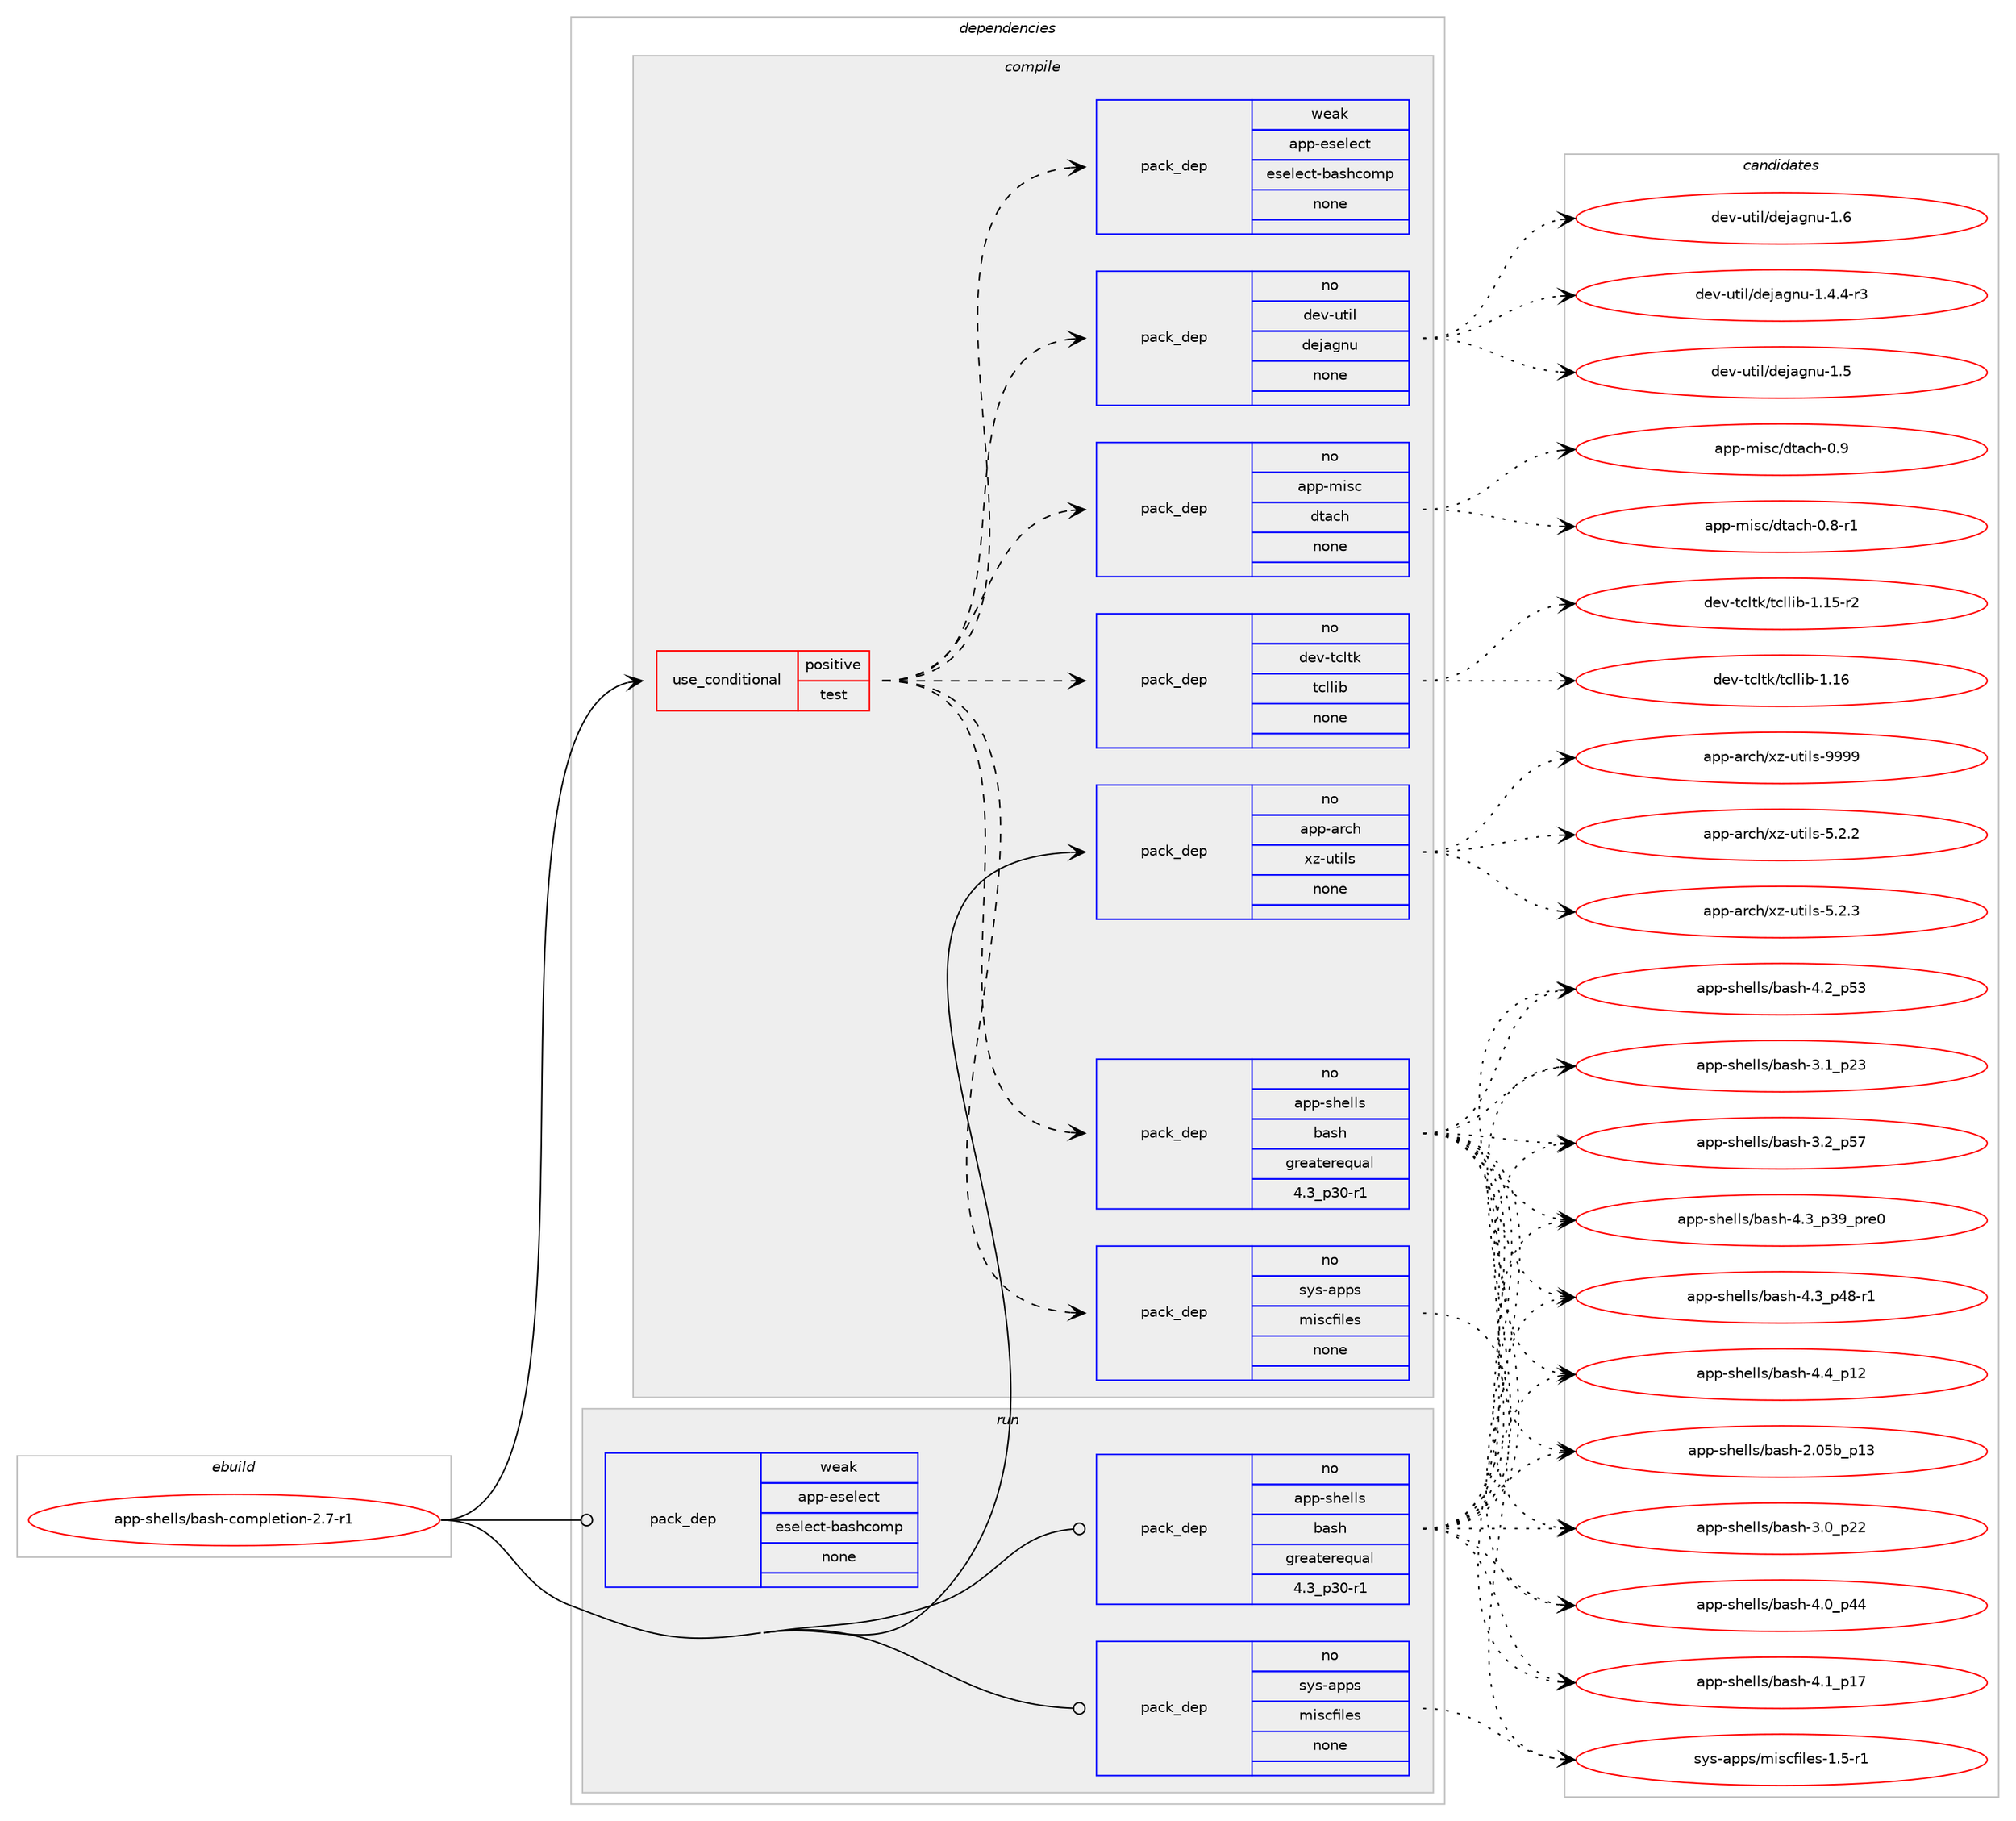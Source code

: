 digraph prolog {

# *************
# Graph options
# *************

newrank=true;
concentrate=true;
compound=true;
graph [rankdir=LR,fontname=Helvetica,fontsize=10,ranksep=1.5];#, ranksep=2.5, nodesep=0.2];
edge  [arrowhead=vee];
node  [fontname=Helvetica,fontsize=10];

# **********
# The ebuild
# **********

subgraph cluster_leftcol {
color=gray;
rank=same;
label=<<i>ebuild</i>>;
id [label="app-shells/bash-completion-2.7-r1", color=red, width=4, href="../app-shells/bash-completion-2.7-r1.svg"];
}

# ****************
# The dependencies
# ****************

subgraph cluster_midcol {
color=gray;
label=<<i>dependencies</i>>;
subgraph cluster_compile {
fillcolor="#eeeeee";
style=filled;
label=<<i>compile</i>>;
subgraph cond14226 {
dependency54911 [label=<<TABLE BORDER="0" CELLBORDER="1" CELLSPACING="0" CELLPADDING="4"><TR><TD ROWSPAN="3" CELLPADDING="10">use_conditional</TD></TR><TR><TD>positive</TD></TR><TR><TD>test</TD></TR></TABLE>>, shape=none, color=red];
subgraph pack39696 {
dependency54912 [label=<<TABLE BORDER="0" CELLBORDER="1" CELLSPACING="0" CELLPADDING="4" WIDTH="220"><TR><TD ROWSPAN="6" CELLPADDING="30">pack_dep</TD></TR><TR><TD WIDTH="110">no</TD></TR><TR><TD>app-shells</TD></TR><TR><TD>bash</TD></TR><TR><TD>greaterequal</TD></TR><TR><TD>4.3_p30-r1</TD></TR></TABLE>>, shape=none, color=blue];
}
dependency54911:e -> dependency54912:w [weight=20,style="dashed",arrowhead="vee"];
subgraph pack39697 {
dependency54913 [label=<<TABLE BORDER="0" CELLBORDER="1" CELLSPACING="0" CELLPADDING="4" WIDTH="220"><TR><TD ROWSPAN="6" CELLPADDING="30">pack_dep</TD></TR><TR><TD WIDTH="110">no</TD></TR><TR><TD>sys-apps</TD></TR><TR><TD>miscfiles</TD></TR><TR><TD>none</TD></TR><TR><TD></TD></TR></TABLE>>, shape=none, color=blue];
}
dependency54911:e -> dependency54913:w [weight=20,style="dashed",arrowhead="vee"];
subgraph pack39698 {
dependency54914 [label=<<TABLE BORDER="0" CELLBORDER="1" CELLSPACING="0" CELLPADDING="4" WIDTH="220"><TR><TD ROWSPAN="6" CELLPADDING="30">pack_dep</TD></TR><TR><TD WIDTH="110">weak</TD></TR><TR><TD>app-eselect</TD></TR><TR><TD>eselect-bashcomp</TD></TR><TR><TD>none</TD></TR><TR><TD></TD></TR></TABLE>>, shape=none, color=blue];
}
dependency54911:e -> dependency54914:w [weight=20,style="dashed",arrowhead="vee"];
subgraph pack39699 {
dependency54915 [label=<<TABLE BORDER="0" CELLBORDER="1" CELLSPACING="0" CELLPADDING="4" WIDTH="220"><TR><TD ROWSPAN="6" CELLPADDING="30">pack_dep</TD></TR><TR><TD WIDTH="110">no</TD></TR><TR><TD>app-misc</TD></TR><TR><TD>dtach</TD></TR><TR><TD>none</TD></TR><TR><TD></TD></TR></TABLE>>, shape=none, color=blue];
}
dependency54911:e -> dependency54915:w [weight=20,style="dashed",arrowhead="vee"];
subgraph pack39700 {
dependency54916 [label=<<TABLE BORDER="0" CELLBORDER="1" CELLSPACING="0" CELLPADDING="4" WIDTH="220"><TR><TD ROWSPAN="6" CELLPADDING="30">pack_dep</TD></TR><TR><TD WIDTH="110">no</TD></TR><TR><TD>dev-util</TD></TR><TR><TD>dejagnu</TD></TR><TR><TD>none</TD></TR><TR><TD></TD></TR></TABLE>>, shape=none, color=blue];
}
dependency54911:e -> dependency54916:w [weight=20,style="dashed",arrowhead="vee"];
subgraph pack39701 {
dependency54917 [label=<<TABLE BORDER="0" CELLBORDER="1" CELLSPACING="0" CELLPADDING="4" WIDTH="220"><TR><TD ROWSPAN="6" CELLPADDING="30">pack_dep</TD></TR><TR><TD WIDTH="110">no</TD></TR><TR><TD>dev-tcltk</TD></TR><TR><TD>tcllib</TD></TR><TR><TD>none</TD></TR><TR><TD></TD></TR></TABLE>>, shape=none, color=blue];
}
dependency54911:e -> dependency54917:w [weight=20,style="dashed",arrowhead="vee"];
}
id:e -> dependency54911:w [weight=20,style="solid",arrowhead="vee"];
subgraph pack39702 {
dependency54918 [label=<<TABLE BORDER="0" CELLBORDER="1" CELLSPACING="0" CELLPADDING="4" WIDTH="220"><TR><TD ROWSPAN="6" CELLPADDING="30">pack_dep</TD></TR><TR><TD WIDTH="110">no</TD></TR><TR><TD>app-arch</TD></TR><TR><TD>xz-utils</TD></TR><TR><TD>none</TD></TR><TR><TD></TD></TR></TABLE>>, shape=none, color=blue];
}
id:e -> dependency54918:w [weight=20,style="solid",arrowhead="vee"];
}
subgraph cluster_compileandrun {
fillcolor="#eeeeee";
style=filled;
label=<<i>compile and run</i>>;
}
subgraph cluster_run {
fillcolor="#eeeeee";
style=filled;
label=<<i>run</i>>;
subgraph pack39703 {
dependency54919 [label=<<TABLE BORDER="0" CELLBORDER="1" CELLSPACING="0" CELLPADDING="4" WIDTH="220"><TR><TD ROWSPAN="6" CELLPADDING="30">pack_dep</TD></TR><TR><TD WIDTH="110">no</TD></TR><TR><TD>app-shells</TD></TR><TR><TD>bash</TD></TR><TR><TD>greaterequal</TD></TR><TR><TD>4.3_p30-r1</TD></TR></TABLE>>, shape=none, color=blue];
}
id:e -> dependency54919:w [weight=20,style="solid",arrowhead="odot"];
subgraph pack39704 {
dependency54920 [label=<<TABLE BORDER="0" CELLBORDER="1" CELLSPACING="0" CELLPADDING="4" WIDTH="220"><TR><TD ROWSPAN="6" CELLPADDING="30">pack_dep</TD></TR><TR><TD WIDTH="110">no</TD></TR><TR><TD>sys-apps</TD></TR><TR><TD>miscfiles</TD></TR><TR><TD>none</TD></TR><TR><TD></TD></TR></TABLE>>, shape=none, color=blue];
}
id:e -> dependency54920:w [weight=20,style="solid",arrowhead="odot"];
subgraph pack39705 {
dependency54921 [label=<<TABLE BORDER="0" CELLBORDER="1" CELLSPACING="0" CELLPADDING="4" WIDTH="220"><TR><TD ROWSPAN="6" CELLPADDING="30">pack_dep</TD></TR><TR><TD WIDTH="110">weak</TD></TR><TR><TD>app-eselect</TD></TR><TR><TD>eselect-bashcomp</TD></TR><TR><TD>none</TD></TR><TR><TD></TD></TR></TABLE>>, shape=none, color=blue];
}
id:e -> dependency54921:w [weight=20,style="solid",arrowhead="odot"];
}
}

# **************
# The candidates
# **************

subgraph cluster_choices {
rank=same;
color=gray;
label=<<i>candidates</i>>;

subgraph choice39696 {
color=black;
nodesep=1;
choice9711211245115104101108108115479897115104455046485398951124951 [label="app-shells/bash-2.05b_p13", color=red, width=4,href="../app-shells/bash-2.05b_p13.svg"];
choice971121124511510410110810811547989711510445514648951125050 [label="app-shells/bash-3.0_p22", color=red, width=4,href="../app-shells/bash-3.0_p22.svg"];
choice971121124511510410110810811547989711510445514649951125051 [label="app-shells/bash-3.1_p23", color=red, width=4,href="../app-shells/bash-3.1_p23.svg"];
choice971121124511510410110810811547989711510445514650951125355 [label="app-shells/bash-3.2_p57", color=red, width=4,href="../app-shells/bash-3.2_p57.svg"];
choice971121124511510410110810811547989711510445524648951125252 [label="app-shells/bash-4.0_p44", color=red, width=4,href="../app-shells/bash-4.0_p44.svg"];
choice971121124511510410110810811547989711510445524649951124955 [label="app-shells/bash-4.1_p17", color=red, width=4,href="../app-shells/bash-4.1_p17.svg"];
choice971121124511510410110810811547989711510445524650951125351 [label="app-shells/bash-4.2_p53", color=red, width=4,href="../app-shells/bash-4.2_p53.svg"];
choice9711211245115104101108108115479897115104455246519511251579511211410148 [label="app-shells/bash-4.3_p39_pre0", color=red, width=4,href="../app-shells/bash-4.3_p39_pre0.svg"];
choice9711211245115104101108108115479897115104455246519511252564511449 [label="app-shells/bash-4.3_p48-r1", color=red, width=4,href="../app-shells/bash-4.3_p48-r1.svg"];
choice971121124511510410110810811547989711510445524652951124950 [label="app-shells/bash-4.4_p12", color=red, width=4,href="../app-shells/bash-4.4_p12.svg"];
dependency54912:e -> choice9711211245115104101108108115479897115104455046485398951124951:w [style=dotted,weight="100"];
dependency54912:e -> choice971121124511510410110810811547989711510445514648951125050:w [style=dotted,weight="100"];
dependency54912:e -> choice971121124511510410110810811547989711510445514649951125051:w [style=dotted,weight="100"];
dependency54912:e -> choice971121124511510410110810811547989711510445514650951125355:w [style=dotted,weight="100"];
dependency54912:e -> choice971121124511510410110810811547989711510445524648951125252:w [style=dotted,weight="100"];
dependency54912:e -> choice971121124511510410110810811547989711510445524649951124955:w [style=dotted,weight="100"];
dependency54912:e -> choice971121124511510410110810811547989711510445524650951125351:w [style=dotted,weight="100"];
dependency54912:e -> choice9711211245115104101108108115479897115104455246519511251579511211410148:w [style=dotted,weight="100"];
dependency54912:e -> choice9711211245115104101108108115479897115104455246519511252564511449:w [style=dotted,weight="100"];
dependency54912:e -> choice971121124511510410110810811547989711510445524652951124950:w [style=dotted,weight="100"];
}
subgraph choice39697 {
color=black;
nodesep=1;
choice11512111545971121121154710910511599102105108101115454946534511449 [label="sys-apps/miscfiles-1.5-r1", color=red, width=4,href="../sys-apps/miscfiles-1.5-r1.svg"];
dependency54913:e -> choice11512111545971121121154710910511599102105108101115454946534511449:w [style=dotted,weight="100"];
}
subgraph choice39698 {
color=black;
nodesep=1;
}
subgraph choice39699 {
color=black;
nodesep=1;
choice971121124510910511599471001169799104454846564511449 [label="app-misc/dtach-0.8-r1", color=red, width=4,href="../app-misc/dtach-0.8-r1.svg"];
choice97112112451091051159947100116979910445484657 [label="app-misc/dtach-0.9", color=red, width=4,href="../app-misc/dtach-0.9.svg"];
dependency54915:e -> choice971121124510910511599471001169799104454846564511449:w [style=dotted,weight="100"];
dependency54915:e -> choice97112112451091051159947100116979910445484657:w [style=dotted,weight="100"];
}
subgraph choice39700 {
color=black;
nodesep=1;
choice1001011184511711610510847100101106971031101174549465246524511451 [label="dev-util/dejagnu-1.4.4-r3", color=red, width=4,href="../dev-util/dejagnu-1.4.4-r3.svg"];
choice10010111845117116105108471001011069710311011745494653 [label="dev-util/dejagnu-1.5", color=red, width=4,href="../dev-util/dejagnu-1.5.svg"];
choice10010111845117116105108471001011069710311011745494654 [label="dev-util/dejagnu-1.6", color=red, width=4,href="../dev-util/dejagnu-1.6.svg"];
dependency54916:e -> choice1001011184511711610510847100101106971031101174549465246524511451:w [style=dotted,weight="100"];
dependency54916:e -> choice10010111845117116105108471001011069710311011745494653:w [style=dotted,weight="100"];
dependency54916:e -> choice10010111845117116105108471001011069710311011745494654:w [style=dotted,weight="100"];
}
subgraph choice39701 {
color=black;
nodesep=1;
choice100101118451169910811610747116991081081059845494649534511450 [label="dev-tcltk/tcllib-1.15-r2", color=red, width=4,href="../dev-tcltk/tcllib-1.15-r2.svg"];
choice10010111845116991081161074711699108108105984549464954 [label="dev-tcltk/tcllib-1.16", color=red, width=4,href="../dev-tcltk/tcllib-1.16.svg"];
dependency54917:e -> choice100101118451169910811610747116991081081059845494649534511450:w [style=dotted,weight="100"];
dependency54917:e -> choice10010111845116991081161074711699108108105984549464954:w [style=dotted,weight="100"];
}
subgraph choice39702 {
color=black;
nodesep=1;
choice971121124597114991044712012245117116105108115455346504650 [label="app-arch/xz-utils-5.2.2", color=red, width=4,href="../app-arch/xz-utils-5.2.2.svg"];
choice971121124597114991044712012245117116105108115455346504651 [label="app-arch/xz-utils-5.2.3", color=red, width=4,href="../app-arch/xz-utils-5.2.3.svg"];
choice9711211245971149910447120122451171161051081154557575757 [label="app-arch/xz-utils-9999", color=red, width=4,href="../app-arch/xz-utils-9999.svg"];
dependency54918:e -> choice971121124597114991044712012245117116105108115455346504650:w [style=dotted,weight="100"];
dependency54918:e -> choice971121124597114991044712012245117116105108115455346504651:w [style=dotted,weight="100"];
dependency54918:e -> choice9711211245971149910447120122451171161051081154557575757:w [style=dotted,weight="100"];
}
subgraph choice39703 {
color=black;
nodesep=1;
choice9711211245115104101108108115479897115104455046485398951124951 [label="app-shells/bash-2.05b_p13", color=red, width=4,href="../app-shells/bash-2.05b_p13.svg"];
choice971121124511510410110810811547989711510445514648951125050 [label="app-shells/bash-3.0_p22", color=red, width=4,href="../app-shells/bash-3.0_p22.svg"];
choice971121124511510410110810811547989711510445514649951125051 [label="app-shells/bash-3.1_p23", color=red, width=4,href="../app-shells/bash-3.1_p23.svg"];
choice971121124511510410110810811547989711510445514650951125355 [label="app-shells/bash-3.2_p57", color=red, width=4,href="../app-shells/bash-3.2_p57.svg"];
choice971121124511510410110810811547989711510445524648951125252 [label="app-shells/bash-4.0_p44", color=red, width=4,href="../app-shells/bash-4.0_p44.svg"];
choice971121124511510410110810811547989711510445524649951124955 [label="app-shells/bash-4.1_p17", color=red, width=4,href="../app-shells/bash-4.1_p17.svg"];
choice971121124511510410110810811547989711510445524650951125351 [label="app-shells/bash-4.2_p53", color=red, width=4,href="../app-shells/bash-4.2_p53.svg"];
choice9711211245115104101108108115479897115104455246519511251579511211410148 [label="app-shells/bash-4.3_p39_pre0", color=red, width=4,href="../app-shells/bash-4.3_p39_pre0.svg"];
choice9711211245115104101108108115479897115104455246519511252564511449 [label="app-shells/bash-4.3_p48-r1", color=red, width=4,href="../app-shells/bash-4.3_p48-r1.svg"];
choice971121124511510410110810811547989711510445524652951124950 [label="app-shells/bash-4.4_p12", color=red, width=4,href="../app-shells/bash-4.4_p12.svg"];
dependency54919:e -> choice9711211245115104101108108115479897115104455046485398951124951:w [style=dotted,weight="100"];
dependency54919:e -> choice971121124511510410110810811547989711510445514648951125050:w [style=dotted,weight="100"];
dependency54919:e -> choice971121124511510410110810811547989711510445514649951125051:w [style=dotted,weight="100"];
dependency54919:e -> choice971121124511510410110810811547989711510445514650951125355:w [style=dotted,weight="100"];
dependency54919:e -> choice971121124511510410110810811547989711510445524648951125252:w [style=dotted,weight="100"];
dependency54919:e -> choice971121124511510410110810811547989711510445524649951124955:w [style=dotted,weight="100"];
dependency54919:e -> choice971121124511510410110810811547989711510445524650951125351:w [style=dotted,weight="100"];
dependency54919:e -> choice9711211245115104101108108115479897115104455246519511251579511211410148:w [style=dotted,weight="100"];
dependency54919:e -> choice9711211245115104101108108115479897115104455246519511252564511449:w [style=dotted,weight="100"];
dependency54919:e -> choice971121124511510410110810811547989711510445524652951124950:w [style=dotted,weight="100"];
}
subgraph choice39704 {
color=black;
nodesep=1;
choice11512111545971121121154710910511599102105108101115454946534511449 [label="sys-apps/miscfiles-1.5-r1", color=red, width=4,href="../sys-apps/miscfiles-1.5-r1.svg"];
dependency54920:e -> choice11512111545971121121154710910511599102105108101115454946534511449:w [style=dotted,weight="100"];
}
subgraph choice39705 {
color=black;
nodesep=1;
}
}

}
